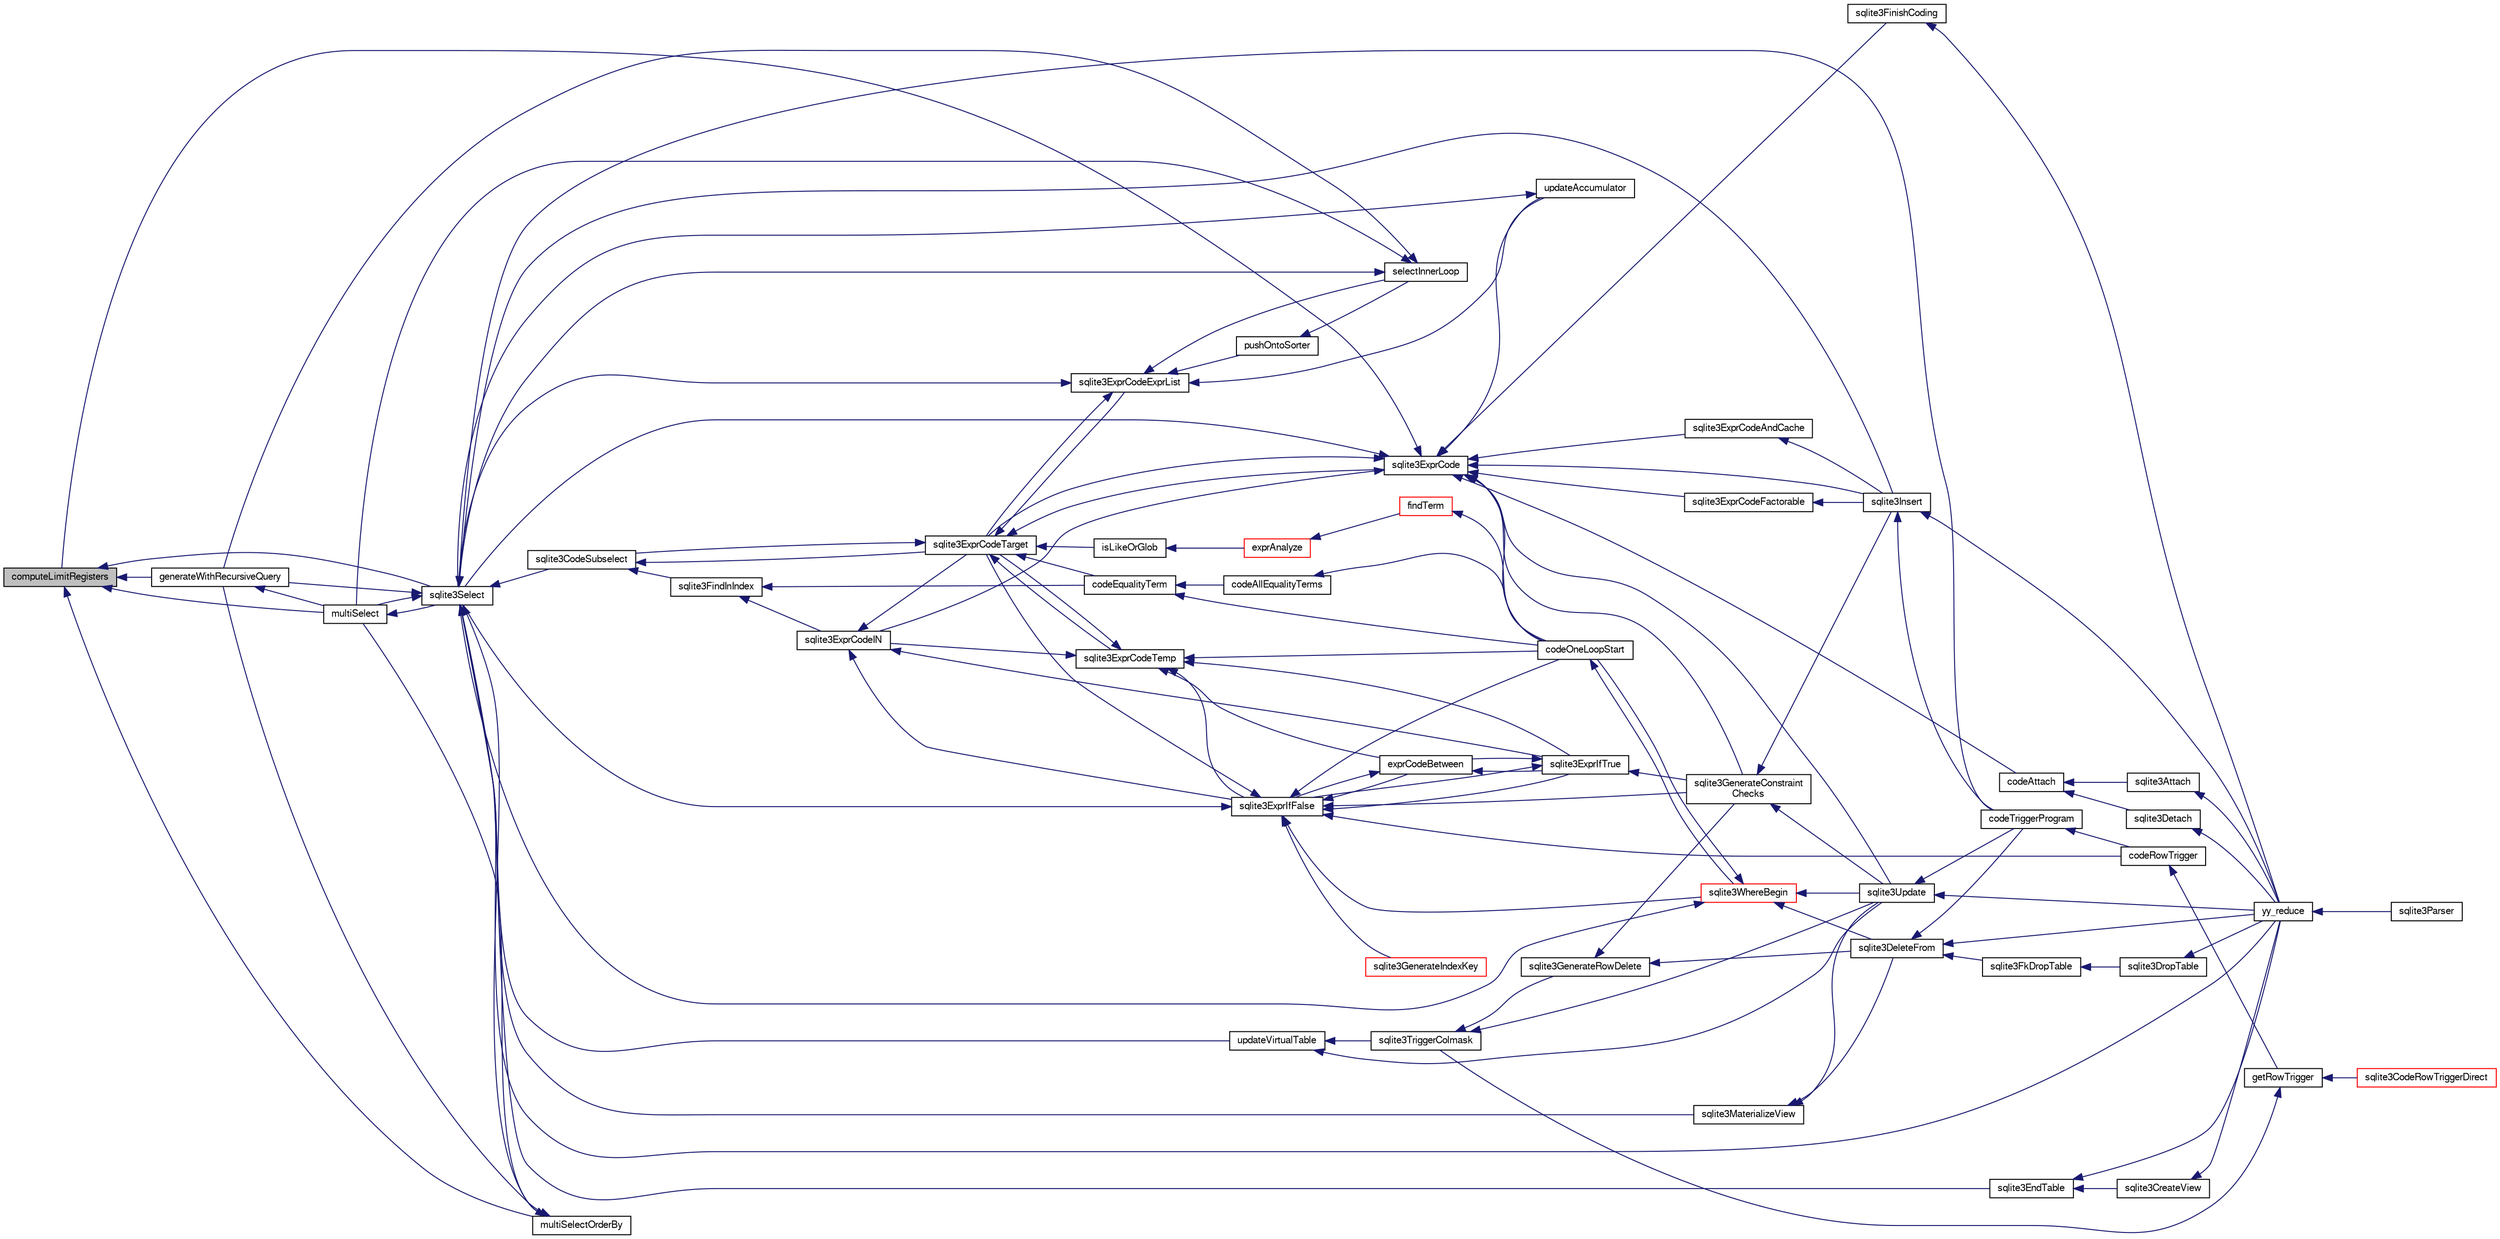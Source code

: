 digraph "computeLimitRegisters"
{
  edge [fontname="FreeSans",fontsize="10",labelfontname="FreeSans",labelfontsize="10"];
  node [fontname="FreeSans",fontsize="10",shape=record];
  rankdir="LR";
  Node66489 [label="computeLimitRegisters",height=0.2,width=0.4,color="black", fillcolor="grey75", style="filled", fontcolor="black"];
  Node66489 -> Node66490 [dir="back",color="midnightblue",fontsize="10",style="solid",fontname="FreeSans"];
  Node66490 [label="generateWithRecursiveQuery",height=0.2,width=0.4,color="black", fillcolor="white", style="filled",URL="$sqlite3_8c.html#ade2c3663fa9c3b9676507984b9483942"];
  Node66490 -> Node66491 [dir="back",color="midnightblue",fontsize="10",style="solid",fontname="FreeSans"];
  Node66491 [label="multiSelect",height=0.2,width=0.4,color="black", fillcolor="white", style="filled",URL="$sqlite3_8c.html#a6456c61f3d9b2389738753cedfa24fa7"];
  Node66491 -> Node66492 [dir="back",color="midnightblue",fontsize="10",style="solid",fontname="FreeSans"];
  Node66492 [label="sqlite3Select",height=0.2,width=0.4,color="black", fillcolor="white", style="filled",URL="$sqlite3_8c.html#a2465ee8c956209ba4b272477b7c21a45"];
  Node66492 -> Node66493 [dir="back",color="midnightblue",fontsize="10",style="solid",fontname="FreeSans"];
  Node66493 [label="sqlite3CodeSubselect",height=0.2,width=0.4,color="black", fillcolor="white", style="filled",URL="$sqlite3_8c.html#aa69b46d2204a1d1b110107a1be12ee0c"];
  Node66493 -> Node66494 [dir="back",color="midnightblue",fontsize="10",style="solid",fontname="FreeSans"];
  Node66494 [label="sqlite3FindInIndex",height=0.2,width=0.4,color="black", fillcolor="white", style="filled",URL="$sqlite3_8c.html#af7d8c56ab0231f44bb5f87b3fafeffb2"];
  Node66494 -> Node66495 [dir="back",color="midnightblue",fontsize="10",style="solid",fontname="FreeSans"];
  Node66495 [label="sqlite3ExprCodeIN",height=0.2,width=0.4,color="black", fillcolor="white", style="filled",URL="$sqlite3_8c.html#ad9cf4f5b5ffb90c24a4a0900c8626193"];
  Node66495 -> Node66496 [dir="back",color="midnightblue",fontsize="10",style="solid",fontname="FreeSans"];
  Node66496 [label="sqlite3ExprCodeTarget",height=0.2,width=0.4,color="black", fillcolor="white", style="filled",URL="$sqlite3_8c.html#a4f308397a0a3ed299ed31aaa1ae2a293"];
  Node66496 -> Node66493 [dir="back",color="midnightblue",fontsize="10",style="solid",fontname="FreeSans"];
  Node66496 -> Node66497 [dir="back",color="midnightblue",fontsize="10",style="solid",fontname="FreeSans"];
  Node66497 [label="sqlite3ExprCodeTemp",height=0.2,width=0.4,color="black", fillcolor="white", style="filled",URL="$sqlite3_8c.html#a3bc5c1ccb3c5851847e2aeb4a84ae1fc"];
  Node66497 -> Node66495 [dir="back",color="midnightblue",fontsize="10",style="solid",fontname="FreeSans"];
  Node66497 -> Node66496 [dir="back",color="midnightblue",fontsize="10",style="solid",fontname="FreeSans"];
  Node66497 -> Node66498 [dir="back",color="midnightblue",fontsize="10",style="solid",fontname="FreeSans"];
  Node66498 [label="exprCodeBetween",height=0.2,width=0.4,color="black", fillcolor="white", style="filled",URL="$sqlite3_8c.html#abd053493214542bca8f406f42145d173"];
  Node66498 -> Node66499 [dir="back",color="midnightblue",fontsize="10",style="solid",fontname="FreeSans"];
  Node66499 [label="sqlite3ExprIfTrue",height=0.2,width=0.4,color="black", fillcolor="white", style="filled",URL="$sqlite3_8c.html#ad93a55237c23e1b743ab1f59df1a1444"];
  Node66499 -> Node66498 [dir="back",color="midnightblue",fontsize="10",style="solid",fontname="FreeSans"];
  Node66499 -> Node66500 [dir="back",color="midnightblue",fontsize="10",style="solid",fontname="FreeSans"];
  Node66500 [label="sqlite3ExprIfFalse",height=0.2,width=0.4,color="black", fillcolor="white", style="filled",URL="$sqlite3_8c.html#af97ecccb5d56e321e118414b08f65b71"];
  Node66500 -> Node66496 [dir="back",color="midnightblue",fontsize="10",style="solid",fontname="FreeSans"];
  Node66500 -> Node66498 [dir="back",color="midnightblue",fontsize="10",style="solid",fontname="FreeSans"];
  Node66500 -> Node66499 [dir="back",color="midnightblue",fontsize="10",style="solid",fontname="FreeSans"];
  Node66500 -> Node66501 [dir="back",color="midnightblue",fontsize="10",style="solid",fontname="FreeSans"];
  Node66501 [label="sqlite3GenerateIndexKey",height=0.2,width=0.4,color="red", fillcolor="white", style="filled",URL="$sqlite3_8c.html#ab85ac93d5c5e6760f45f07897be7f272"];
  Node66500 -> Node66527 [dir="back",color="midnightblue",fontsize="10",style="solid",fontname="FreeSans"];
  Node66527 [label="sqlite3GenerateConstraint\lChecks",height=0.2,width=0.4,color="black", fillcolor="white", style="filled",URL="$sqlite3_8c.html#aef639c1e6a0c0a67ca6e7690ad931bd2"];
  Node66527 -> Node66525 [dir="back",color="midnightblue",fontsize="10",style="solid",fontname="FreeSans"];
  Node66525 [label="sqlite3Insert",height=0.2,width=0.4,color="black", fillcolor="white", style="filled",URL="$sqlite3_8c.html#a5b17c9c2000bae6bdff8e6be48d7dc2b"];
  Node66525 -> Node66518 [dir="back",color="midnightblue",fontsize="10",style="solid",fontname="FreeSans"];
  Node66518 [label="codeTriggerProgram",height=0.2,width=0.4,color="black", fillcolor="white", style="filled",URL="$sqlite3_8c.html#a120801f59d9281d201d2ff4b2606836e"];
  Node66518 -> Node66519 [dir="back",color="midnightblue",fontsize="10",style="solid",fontname="FreeSans"];
  Node66519 [label="codeRowTrigger",height=0.2,width=0.4,color="black", fillcolor="white", style="filled",URL="$sqlite3_8c.html#a463cea5aaaf388b560b206570a0022fc"];
  Node66519 -> Node66520 [dir="back",color="midnightblue",fontsize="10",style="solid",fontname="FreeSans"];
  Node66520 [label="getRowTrigger",height=0.2,width=0.4,color="black", fillcolor="white", style="filled",URL="$sqlite3_8c.html#a69626ef20b540d1a2b19cf56f3f45689"];
  Node66520 -> Node66521 [dir="back",color="midnightblue",fontsize="10",style="solid",fontname="FreeSans"];
  Node66521 [label="sqlite3CodeRowTriggerDirect",height=0.2,width=0.4,color="red", fillcolor="white", style="filled",URL="$sqlite3_8c.html#ad92829f9001bcf89a0299dad5a48acd4"];
  Node66520 -> Node66526 [dir="back",color="midnightblue",fontsize="10",style="solid",fontname="FreeSans"];
  Node66526 [label="sqlite3TriggerColmask",height=0.2,width=0.4,color="black", fillcolor="white", style="filled",URL="$sqlite3_8c.html#acace8e99e37ae5e84ea03c65e820c540"];
  Node66526 -> Node66514 [dir="back",color="midnightblue",fontsize="10",style="solid",fontname="FreeSans"];
  Node66514 [label="sqlite3GenerateRowDelete",height=0.2,width=0.4,color="black", fillcolor="white", style="filled",URL="$sqlite3_8c.html#a2c76cbf3027fc18fdbb8cb4cd96b77d9"];
  Node66514 -> Node66515 [dir="back",color="midnightblue",fontsize="10",style="solid",fontname="FreeSans"];
  Node66515 [label="sqlite3DeleteFrom",height=0.2,width=0.4,color="black", fillcolor="white", style="filled",URL="$sqlite3_8c.html#ab9b4b45349188b49eabb23f94608a091"];
  Node66515 -> Node66516 [dir="back",color="midnightblue",fontsize="10",style="solid",fontname="FreeSans"];
  Node66516 [label="sqlite3FkDropTable",height=0.2,width=0.4,color="black", fillcolor="white", style="filled",URL="$sqlite3_8c.html#a1218c6fc74e89152ceaa4760e82f5ef9"];
  Node66516 -> Node66517 [dir="back",color="midnightblue",fontsize="10",style="solid",fontname="FreeSans"];
  Node66517 [label="sqlite3DropTable",height=0.2,width=0.4,color="black", fillcolor="white", style="filled",URL="$sqlite3_8c.html#a5534f77364b5568783c0e50db3c9defb"];
  Node66517 -> Node66505 [dir="back",color="midnightblue",fontsize="10",style="solid",fontname="FreeSans"];
  Node66505 [label="yy_reduce",height=0.2,width=0.4,color="black", fillcolor="white", style="filled",URL="$sqlite3_8c.html#a7c419a9b25711c666a9a2449ef377f14"];
  Node66505 -> Node66506 [dir="back",color="midnightblue",fontsize="10",style="solid",fontname="FreeSans"];
  Node66506 [label="sqlite3Parser",height=0.2,width=0.4,color="black", fillcolor="white", style="filled",URL="$sqlite3_8c.html#a0327d71a5fabe0b6a343d78a2602e72a"];
  Node66515 -> Node66518 [dir="back",color="midnightblue",fontsize="10",style="solid",fontname="FreeSans"];
  Node66515 -> Node66505 [dir="back",color="midnightblue",fontsize="10",style="solid",fontname="FreeSans"];
  Node66514 -> Node66527 [dir="back",color="midnightblue",fontsize="10",style="solid",fontname="FreeSans"];
  Node66526 -> Node66523 [dir="back",color="midnightblue",fontsize="10",style="solid",fontname="FreeSans"];
  Node66523 [label="sqlite3Update",height=0.2,width=0.4,color="black", fillcolor="white", style="filled",URL="$sqlite3_8c.html#ac5aa67c46e8cc8174566fabe6809fafa"];
  Node66523 -> Node66518 [dir="back",color="midnightblue",fontsize="10",style="solid",fontname="FreeSans"];
  Node66523 -> Node66505 [dir="back",color="midnightblue",fontsize="10",style="solid",fontname="FreeSans"];
  Node66525 -> Node66505 [dir="back",color="midnightblue",fontsize="10",style="solid",fontname="FreeSans"];
  Node66527 -> Node66523 [dir="back",color="midnightblue",fontsize="10",style="solid",fontname="FreeSans"];
  Node66500 -> Node66492 [dir="back",color="midnightblue",fontsize="10",style="solid",fontname="FreeSans"];
  Node66500 -> Node66519 [dir="back",color="midnightblue",fontsize="10",style="solid",fontname="FreeSans"];
  Node66500 -> Node66533 [dir="back",color="midnightblue",fontsize="10",style="solid",fontname="FreeSans"];
  Node66533 [label="codeOneLoopStart",height=0.2,width=0.4,color="black", fillcolor="white", style="filled",URL="$sqlite3_8c.html#aa868875120b151c169cc79139ed6e008"];
  Node66533 -> Node66530 [dir="back",color="midnightblue",fontsize="10",style="solid",fontname="FreeSans"];
  Node66530 [label="sqlite3WhereBegin",height=0.2,width=0.4,color="red", fillcolor="white", style="filled",URL="$sqlite3_8c.html#acad049f5c9a96a8118cffd5e5ce89f7c"];
  Node66530 -> Node66515 [dir="back",color="midnightblue",fontsize="10",style="solid",fontname="FreeSans"];
  Node66530 -> Node66492 [dir="back",color="midnightblue",fontsize="10",style="solid",fontname="FreeSans"];
  Node66530 -> Node66523 [dir="back",color="midnightblue",fontsize="10",style="solid",fontname="FreeSans"];
  Node66530 -> Node66533 [dir="back",color="midnightblue",fontsize="10",style="solid",fontname="FreeSans"];
  Node66500 -> Node66530 [dir="back",color="midnightblue",fontsize="10",style="solid",fontname="FreeSans"];
  Node66499 -> Node66527 [dir="back",color="midnightblue",fontsize="10",style="solid",fontname="FreeSans"];
  Node66498 -> Node66500 [dir="back",color="midnightblue",fontsize="10",style="solid",fontname="FreeSans"];
  Node66497 -> Node66499 [dir="back",color="midnightblue",fontsize="10",style="solid",fontname="FreeSans"];
  Node66497 -> Node66500 [dir="back",color="midnightblue",fontsize="10",style="solid",fontname="FreeSans"];
  Node66497 -> Node66533 [dir="back",color="midnightblue",fontsize="10",style="solid",fontname="FreeSans"];
  Node66496 -> Node66534 [dir="back",color="midnightblue",fontsize="10",style="solid",fontname="FreeSans"];
  Node66534 [label="sqlite3ExprCode",height=0.2,width=0.4,color="black", fillcolor="white", style="filled",URL="$sqlite3_8c.html#a75f270fb0b111b86924cca4ea507b417"];
  Node66534 -> Node66495 [dir="back",color="midnightblue",fontsize="10",style="solid",fontname="FreeSans"];
  Node66534 -> Node66496 [dir="back",color="midnightblue",fontsize="10",style="solid",fontname="FreeSans"];
  Node66534 -> Node66535 [dir="back",color="midnightblue",fontsize="10",style="solid",fontname="FreeSans"];
  Node66535 [label="sqlite3ExprCodeFactorable",height=0.2,width=0.4,color="black", fillcolor="white", style="filled",URL="$sqlite3_8c.html#a843f7fd58eec5a683c1fd8435fcd1e84"];
  Node66535 -> Node66525 [dir="back",color="midnightblue",fontsize="10",style="solid",fontname="FreeSans"];
  Node66534 -> Node66536 [dir="back",color="midnightblue",fontsize="10",style="solid",fontname="FreeSans"];
  Node66536 [label="sqlite3ExprCodeAndCache",height=0.2,width=0.4,color="black", fillcolor="white", style="filled",URL="$sqlite3_8c.html#ae3e46527d9b7fc9cb9236d21a5e6b1d8"];
  Node66536 -> Node66525 [dir="back",color="midnightblue",fontsize="10",style="solid",fontname="FreeSans"];
  Node66534 -> Node66537 [dir="back",color="midnightblue",fontsize="10",style="solid",fontname="FreeSans"];
  Node66537 [label="codeAttach",height=0.2,width=0.4,color="black", fillcolor="white", style="filled",URL="$sqlite3_8c.html#ade4e9e30d828a19c191fdcb098676d5b"];
  Node66537 -> Node66538 [dir="back",color="midnightblue",fontsize="10",style="solid",fontname="FreeSans"];
  Node66538 [label="sqlite3Detach",height=0.2,width=0.4,color="black", fillcolor="white", style="filled",URL="$sqlite3_8c.html#ab1a5a0b01c7560aef5e0b8603a68747d"];
  Node66538 -> Node66505 [dir="back",color="midnightblue",fontsize="10",style="solid",fontname="FreeSans"];
  Node66537 -> Node66539 [dir="back",color="midnightblue",fontsize="10",style="solid",fontname="FreeSans"];
  Node66539 [label="sqlite3Attach",height=0.2,width=0.4,color="black", fillcolor="white", style="filled",URL="$sqlite3_8c.html#ae0907fe0b43cc1b4c7e6a16213e8546f"];
  Node66539 -> Node66505 [dir="back",color="midnightblue",fontsize="10",style="solid",fontname="FreeSans"];
  Node66534 -> Node66540 [dir="back",color="midnightblue",fontsize="10",style="solid",fontname="FreeSans"];
  Node66540 [label="sqlite3FinishCoding",height=0.2,width=0.4,color="black", fillcolor="white", style="filled",URL="$sqlite3_8c.html#a651bc5b446c276c092705856d995b278"];
  Node66540 -> Node66505 [dir="back",color="midnightblue",fontsize="10",style="solid",fontname="FreeSans"];
  Node66534 -> Node66525 [dir="back",color="midnightblue",fontsize="10",style="solid",fontname="FreeSans"];
  Node66534 -> Node66527 [dir="back",color="midnightblue",fontsize="10",style="solid",fontname="FreeSans"];
  Node66534 -> Node66489 [dir="back",color="midnightblue",fontsize="10",style="solid",fontname="FreeSans"];
  Node66534 -> Node66541 [dir="back",color="midnightblue",fontsize="10",style="solid",fontname="FreeSans"];
  Node66541 [label="updateAccumulator",height=0.2,width=0.4,color="black", fillcolor="white", style="filled",URL="$sqlite3_8c.html#a1681660dd3ecd50c8727d6e56a537bd9"];
  Node66541 -> Node66492 [dir="back",color="midnightblue",fontsize="10",style="solid",fontname="FreeSans"];
  Node66534 -> Node66492 [dir="back",color="midnightblue",fontsize="10",style="solid",fontname="FreeSans"];
  Node66534 -> Node66523 [dir="back",color="midnightblue",fontsize="10",style="solid",fontname="FreeSans"];
  Node66534 -> Node66533 [dir="back",color="midnightblue",fontsize="10",style="solid",fontname="FreeSans"];
  Node66496 -> Node66542 [dir="back",color="midnightblue",fontsize="10",style="solid",fontname="FreeSans"];
  Node66542 [label="sqlite3ExprCodeExprList",height=0.2,width=0.4,color="black", fillcolor="white", style="filled",URL="$sqlite3_8c.html#a05b2b3dc3de7565de24eb3a2ff4e9566"];
  Node66542 -> Node66496 [dir="back",color="midnightblue",fontsize="10",style="solid",fontname="FreeSans"];
  Node66542 -> Node66543 [dir="back",color="midnightblue",fontsize="10",style="solid",fontname="FreeSans"];
  Node66543 [label="pushOntoSorter",height=0.2,width=0.4,color="black", fillcolor="white", style="filled",URL="$sqlite3_8c.html#a4555397beb584a386e7739cf022a6651"];
  Node66543 -> Node66544 [dir="back",color="midnightblue",fontsize="10",style="solid",fontname="FreeSans"];
  Node66544 [label="selectInnerLoop",height=0.2,width=0.4,color="black", fillcolor="white", style="filled",URL="$sqlite3_8c.html#ababe0933661ebe67eb0e6074bb1fd411"];
  Node66544 -> Node66490 [dir="back",color="midnightblue",fontsize="10",style="solid",fontname="FreeSans"];
  Node66544 -> Node66491 [dir="back",color="midnightblue",fontsize="10",style="solid",fontname="FreeSans"];
  Node66544 -> Node66492 [dir="back",color="midnightblue",fontsize="10",style="solid",fontname="FreeSans"];
  Node66542 -> Node66544 [dir="back",color="midnightblue",fontsize="10",style="solid",fontname="FreeSans"];
  Node66542 -> Node66541 [dir="back",color="midnightblue",fontsize="10",style="solid",fontname="FreeSans"];
  Node66542 -> Node66492 [dir="back",color="midnightblue",fontsize="10",style="solid",fontname="FreeSans"];
  Node66496 -> Node66545 [dir="back",color="midnightblue",fontsize="10",style="solid",fontname="FreeSans"];
  Node66545 [label="isLikeOrGlob",height=0.2,width=0.4,color="black", fillcolor="white", style="filled",URL="$sqlite3_8c.html#a6c38e495198bf8976f68d1a6ebd74a50"];
  Node66545 -> Node66546 [dir="back",color="midnightblue",fontsize="10",style="solid",fontname="FreeSans"];
  Node66546 [label="exprAnalyze",height=0.2,width=0.4,color="red", fillcolor="white", style="filled",URL="$sqlite3_8c.html#acb10e48c9a4184a4edd9bfd5b14ad0b7"];
  Node66546 -> Node66547 [dir="back",color="midnightblue",fontsize="10",style="solid",fontname="FreeSans"];
  Node66547 [label="findTerm",height=0.2,width=0.4,color="red", fillcolor="white", style="filled",URL="$sqlite3_8c.html#af26eb1eed85001fcf29fa189b631ac4b"];
  Node66547 -> Node66533 [dir="back",color="midnightblue",fontsize="10",style="solid",fontname="FreeSans"];
  Node66496 -> Node66554 [dir="back",color="midnightblue",fontsize="10",style="solid",fontname="FreeSans"];
  Node66554 [label="codeEqualityTerm",height=0.2,width=0.4,color="black", fillcolor="white", style="filled",URL="$sqlite3_8c.html#ad88a57073f031452c9843e97f15acc47"];
  Node66554 -> Node66555 [dir="back",color="midnightblue",fontsize="10",style="solid",fontname="FreeSans"];
  Node66555 [label="codeAllEqualityTerms",height=0.2,width=0.4,color="black", fillcolor="white", style="filled",URL="$sqlite3_8c.html#a3095598b812500a4efe41bf17cd49381"];
  Node66555 -> Node66533 [dir="back",color="midnightblue",fontsize="10",style="solid",fontname="FreeSans"];
  Node66554 -> Node66533 [dir="back",color="midnightblue",fontsize="10",style="solid",fontname="FreeSans"];
  Node66495 -> Node66499 [dir="back",color="midnightblue",fontsize="10",style="solid",fontname="FreeSans"];
  Node66495 -> Node66500 [dir="back",color="midnightblue",fontsize="10",style="solid",fontname="FreeSans"];
  Node66494 -> Node66554 [dir="back",color="midnightblue",fontsize="10",style="solid",fontname="FreeSans"];
  Node66493 -> Node66496 [dir="back",color="midnightblue",fontsize="10",style="solid",fontname="FreeSans"];
  Node66492 -> Node66508 [dir="back",color="midnightblue",fontsize="10",style="solid",fontname="FreeSans"];
  Node66508 [label="sqlite3EndTable",height=0.2,width=0.4,color="black", fillcolor="white", style="filled",URL="$sqlite3_8c.html#a7b5f2c66c0f0b6f819d970ca389768b0"];
  Node66508 -> Node66509 [dir="back",color="midnightblue",fontsize="10",style="solid",fontname="FreeSans"];
  Node66509 [label="sqlite3CreateView",height=0.2,width=0.4,color="black", fillcolor="white", style="filled",URL="$sqlite3_8c.html#a9d85cb00ff71dee5cd9a019503a6982e"];
  Node66509 -> Node66505 [dir="back",color="midnightblue",fontsize="10",style="solid",fontname="FreeSans"];
  Node66508 -> Node66505 [dir="back",color="midnightblue",fontsize="10",style="solid",fontname="FreeSans"];
  Node66492 -> Node66556 [dir="back",color="midnightblue",fontsize="10",style="solid",fontname="FreeSans"];
  Node66556 [label="sqlite3MaterializeView",height=0.2,width=0.4,color="black", fillcolor="white", style="filled",URL="$sqlite3_8c.html#a4557984b0b75f998fb0c3f231c9b1def"];
  Node66556 -> Node66515 [dir="back",color="midnightblue",fontsize="10",style="solid",fontname="FreeSans"];
  Node66556 -> Node66523 [dir="back",color="midnightblue",fontsize="10",style="solid",fontname="FreeSans"];
  Node66492 -> Node66525 [dir="back",color="midnightblue",fontsize="10",style="solid",fontname="FreeSans"];
  Node66492 -> Node66490 [dir="back",color="midnightblue",fontsize="10",style="solid",fontname="FreeSans"];
  Node66492 -> Node66491 [dir="back",color="midnightblue",fontsize="10",style="solid",fontname="FreeSans"];
  Node66492 -> Node66557 [dir="back",color="midnightblue",fontsize="10",style="solid",fontname="FreeSans"];
  Node66557 [label="multiSelectOrderBy",height=0.2,width=0.4,color="black", fillcolor="white", style="filled",URL="$sqlite3_8c.html#afcdb8488c6f4dfdadaf9f04bca35b808"];
  Node66557 -> Node66490 [dir="back",color="midnightblue",fontsize="10",style="solid",fontname="FreeSans"];
  Node66557 -> Node66491 [dir="back",color="midnightblue",fontsize="10",style="solid",fontname="FreeSans"];
  Node66492 -> Node66518 [dir="back",color="midnightblue",fontsize="10",style="solid",fontname="FreeSans"];
  Node66492 -> Node66558 [dir="back",color="midnightblue",fontsize="10",style="solid",fontname="FreeSans"];
  Node66558 [label="updateVirtualTable",height=0.2,width=0.4,color="black", fillcolor="white", style="filled",URL="$sqlite3_8c.html#a740220531db9293c39a2cdd7da3f74e1"];
  Node66558 -> Node66526 [dir="back",color="midnightblue",fontsize="10",style="solid",fontname="FreeSans"];
  Node66558 -> Node66523 [dir="back",color="midnightblue",fontsize="10",style="solid",fontname="FreeSans"];
  Node66492 -> Node66505 [dir="back",color="midnightblue",fontsize="10",style="solid",fontname="FreeSans"];
  Node66489 -> Node66491 [dir="back",color="midnightblue",fontsize="10",style="solid",fontname="FreeSans"];
  Node66489 -> Node66557 [dir="back",color="midnightblue",fontsize="10",style="solid",fontname="FreeSans"];
  Node66489 -> Node66492 [dir="back",color="midnightblue",fontsize="10",style="solid",fontname="FreeSans"];
}
